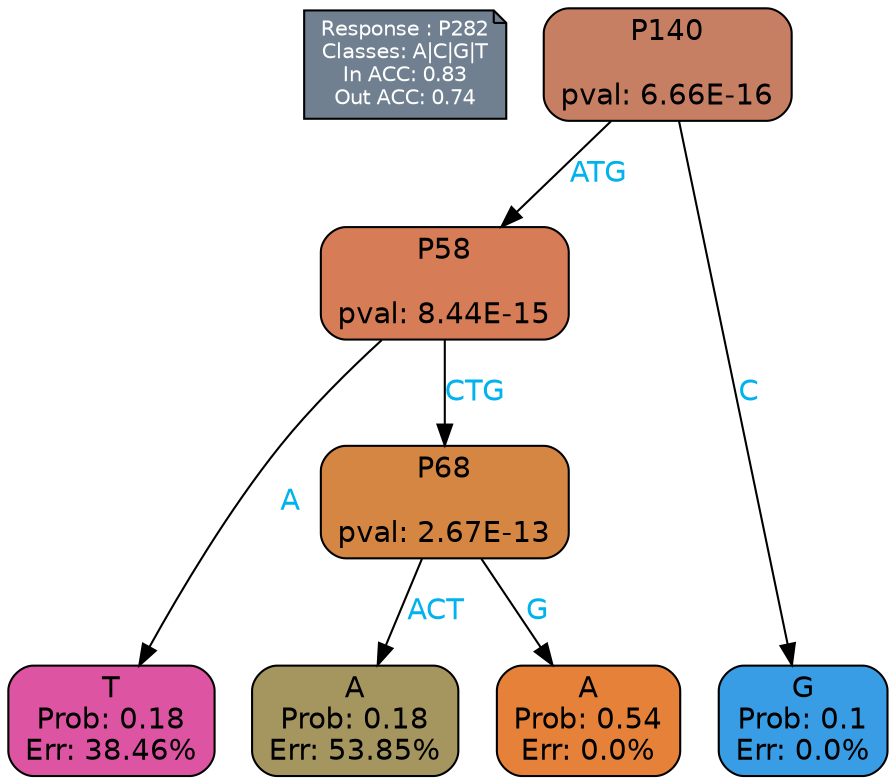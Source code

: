 digraph Tree {
node [shape=box, style="filled, rounded", color="black", fontname=helvetica] ;
graph [ranksep=equally, splines=polylines, bgcolor=transparent, dpi=600] ;
edge [fontname=helvetica] ;
LEGEND [label="Response : P282
Classes: A|C|G|T
In ACC: 0.83
Out ACC: 0.74
",shape=note,align=left,style=filled,fillcolor="slategray",fontcolor="white",fontsize=10];1 [label="P140

pval: 6.66E-16", fillcolor="#c77f63"] ;
2 [label="P58

pval: 8.44E-15", fillcolor="#d67c56"] ;
3 [label="T
Prob: 0.18
Err: 38.46%", fillcolor="#dc54a2"] ;
4 [label="P68

pval: 2.67E-13", fillcolor="#d58642"] ;
5 [label="A
Prob: 0.18
Err: 53.85%", fillcolor="#a59660"] ;
6 [label="A
Prob: 0.54
Err: 0.0%", fillcolor="#e58139"] ;
7 [label="G
Prob: 0.1
Err: 0.0%", fillcolor="#399de5"] ;
1 -> 2 [label="ATG",fontcolor=deepskyblue2] ;
1 -> 7 [label="C",fontcolor=deepskyblue2] ;
2 -> 3 [label="A",fontcolor=deepskyblue2] ;
2 -> 4 [label="CTG",fontcolor=deepskyblue2] ;
4 -> 5 [label="ACT",fontcolor=deepskyblue2] ;
4 -> 6 [label="G",fontcolor=deepskyblue2] ;
{rank = same; 3;5;6;7;}{rank = same; LEGEND;1;}}